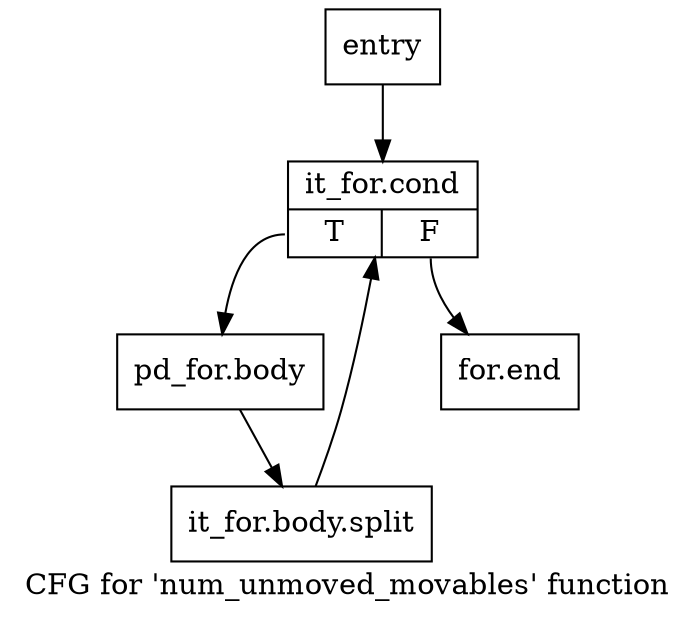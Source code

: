 digraph "CFG for 'num_unmoved_movables' function" {
	label="CFG for 'num_unmoved_movables' function";

	Node0x81089c0 [shape=record,label="{entry}"];
	Node0x81089c0 -> Node0x810b980;
	Node0x810b980 [shape=record,label="{it_for.cond|{<s0>T|<s1>F}}"];
	Node0x810b980:s0 -> Node0x810b9d0;
	Node0x810b980:s1 -> Node0x810ba20;
	Node0x810b9d0 [shape=record,label="{pd_for.body}"];
	Node0x810b9d0 -> Node0xe851440;
	Node0xe851440 [shape=record,label="{it_for.body.split}"];
	Node0xe851440 -> Node0x810b980;
	Node0x810ba20 [shape=record,label="{for.end}"];
}
